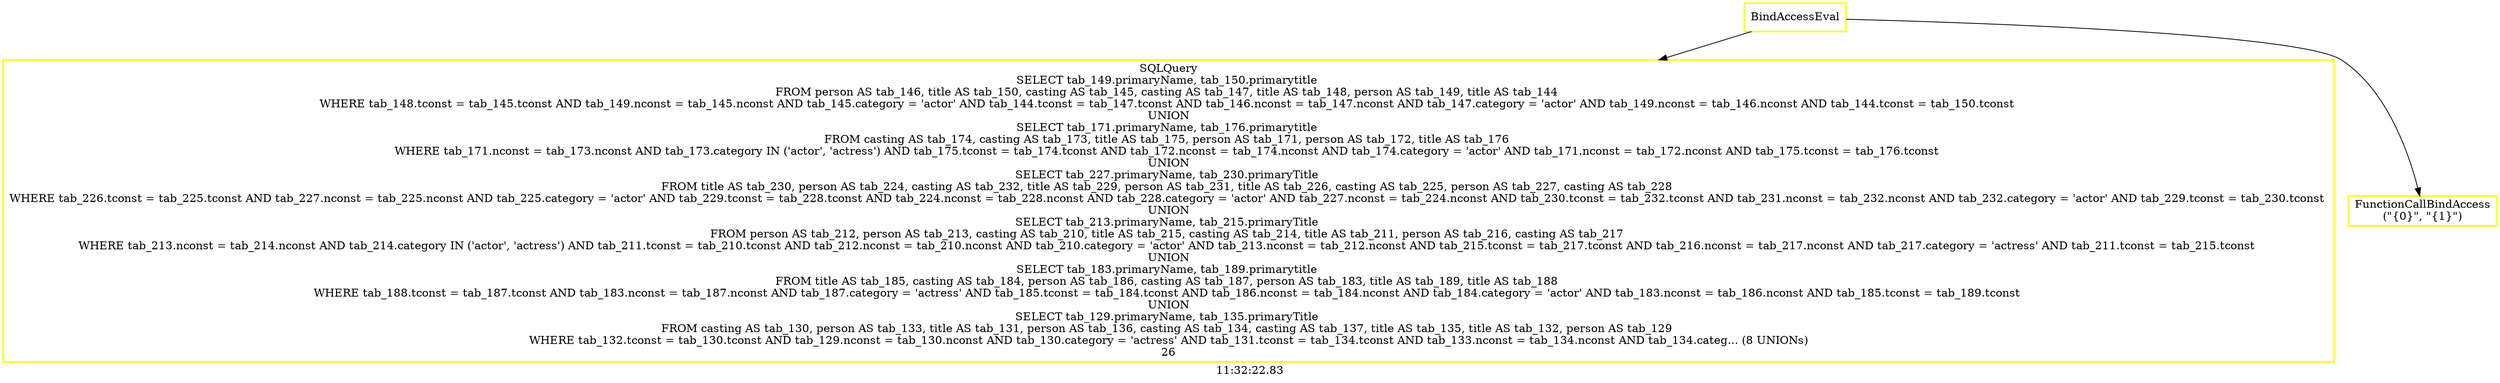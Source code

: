 digraph  g{ graph[label = "11:32:22.83"]
node [shape=rectangle, color=black, fontcolor=black, style=bold] edge [color=black] 0 [label="BindAccessEval", color = yellow] ; 
1 [label="SQLQuery
SELECT tab_149.primaryName, tab_150.primarytitle 
FROM person AS tab_146, title AS tab_150, casting AS tab_145, casting AS tab_147, title AS tab_148, person AS tab_149, title AS tab_144 
WHERE tab_148.tconst = tab_145.tconst AND tab_149.nconst = tab_145.nconst AND tab_145.category = 'actor' AND tab_144.tconst = tab_147.tconst AND tab_146.nconst = tab_147.nconst AND tab_147.category = 'actor' AND tab_149.nconst = tab_146.nconst AND tab_144.tconst = tab_150.tconst 
UNION
SELECT tab_171.primaryName, tab_176.primarytitle 
FROM casting AS tab_174, casting AS tab_173, title AS tab_175, person AS tab_171, person AS tab_172, title AS tab_176 
WHERE tab_171.nconst = tab_173.nconst AND tab_173.category IN ('actor', 'actress') AND tab_175.tconst = tab_174.tconst AND tab_172.nconst = tab_174.nconst AND tab_174.category = 'actor' AND tab_171.nconst = tab_172.nconst AND tab_175.tconst = tab_176.tconst 
UNION
SELECT tab_227.primaryName, tab_230.primaryTitle 
FROM title AS tab_230, person AS tab_224, casting AS tab_232, title AS tab_229, person AS tab_231, title AS tab_226, casting AS tab_225, person AS tab_227, casting AS tab_228 
WHERE tab_226.tconst = tab_225.tconst AND tab_227.nconst = tab_225.nconst AND tab_225.category = 'actor' AND tab_229.tconst = tab_228.tconst AND tab_224.nconst = tab_228.nconst AND tab_228.category = 'actor' AND tab_227.nconst = tab_224.nconst AND tab_230.tconst = tab_232.tconst AND tab_231.nconst = tab_232.nconst AND tab_232.category = 'actor' AND tab_229.tconst = tab_230.tconst 
UNION
SELECT tab_213.primaryName, tab_215.primaryTitle 
FROM person AS tab_212, person AS tab_213, casting AS tab_210, title AS tab_215, casting AS tab_214, title AS tab_211, person AS tab_216, casting AS tab_217 
WHERE tab_213.nconst = tab_214.nconst AND tab_214.category IN ('actor', 'actress') AND tab_211.tconst = tab_210.tconst AND tab_212.nconst = tab_210.nconst AND tab_210.category = 'actor' AND tab_213.nconst = tab_212.nconst AND tab_215.tconst = tab_217.tconst AND tab_216.nconst = tab_217.nconst AND tab_217.category = 'actress' AND tab_211.tconst = tab_215.tconst 
UNION
SELECT tab_183.primaryName, tab_189.primarytitle 
FROM title AS tab_185, casting AS tab_184, person AS tab_186, casting AS tab_187, person AS tab_183, title AS tab_189, title AS tab_188 
WHERE tab_188.tconst = tab_187.tconst AND tab_183.nconst = tab_187.nconst AND tab_187.category = 'actress' AND tab_185.tconst = tab_184.tconst AND tab_186.nconst = tab_184.nconst AND tab_184.category = 'actor' AND tab_183.nconst = tab_186.nconst AND tab_185.tconst = tab_189.tconst 
UNION
SELECT tab_129.primaryName, tab_135.primaryTitle 
FROM casting AS tab_130, person AS tab_133, title AS tab_131, person AS tab_136, casting AS tab_134, casting AS tab_137, title AS tab_135, title AS tab_132, person AS tab_129 
WHERE tab_132.tconst = tab_130.tconst AND tab_129.nconst = tab_130.nconst AND tab_130.category = 'actress' AND tab_131.tconst = tab_134.tconst AND tab_133.nconst = tab_134.nconst AND tab_134.categ... (8 UNIONs)
26", color = yellow] ; 
0 -> 1 ; 
2 [label="FunctionCallBindAccess
(\"{0}\", \"{1}\")", color = yellow] ; 
0 -> 2 ; 
}

